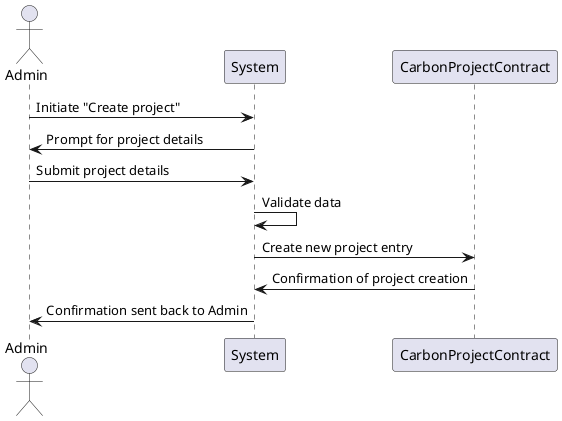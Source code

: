 @startuml
actor Admin as A
participant System as S
participant CarbonProjectContract as C

A -> S: Initiate "Create project"
S -> A: Prompt for project details
A -> S: Submit project details
S -> S: Validate data
S -> C: Create new project entry
C -> S: Confirmation of project creation
S -> A: Confirmation sent back to Admin
@enduml
